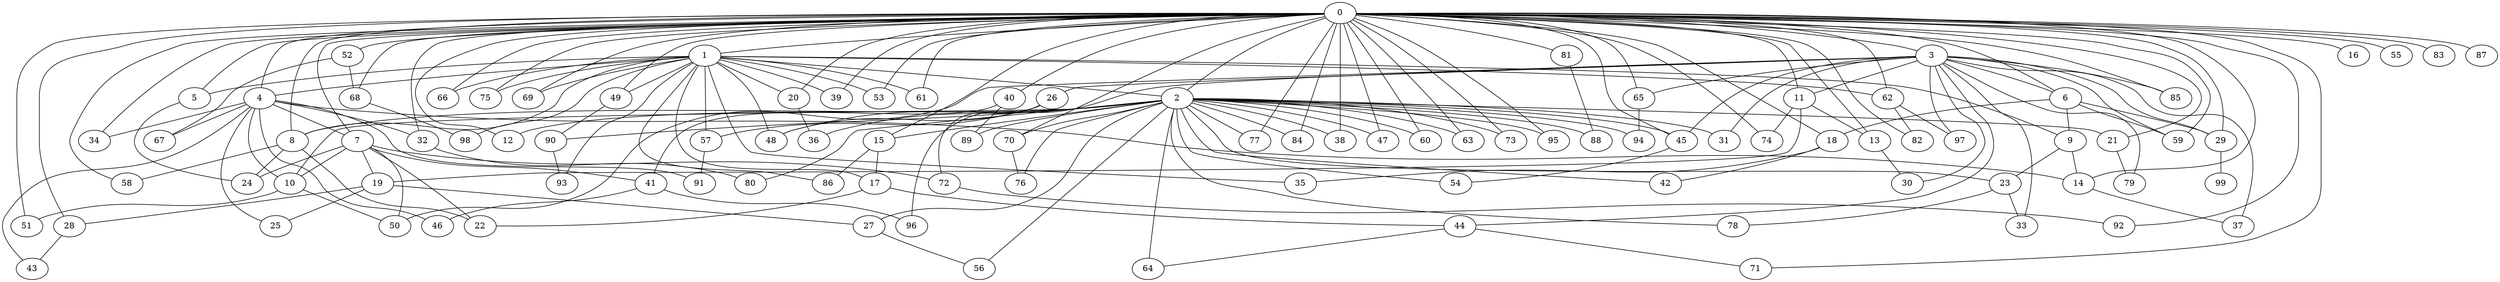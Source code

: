 graph G {
   8 -- 24
   8 -- 58
   8 -- 22
   0 -- 65
   0 -- 1
   0 -- 66
   0 -- 2
   0 -- 75
   0 -- 11
   0 -- 3
   0 -- 68
   0 -- 4
   0 -- 69
   0 -- 5
   0 -- 70
   0 -- 6
   0 -- 71
   0 -- 7
   0 -- 8
   0 -- 12
   0 -- 15
   0 -- 14
   0 -- 16
   0 -- 77
   0 -- 13
   0 -- 82
   0 -- 18
   0 -- 84
   0 -- 20
   0 -- 85
   0 -- 21
   0 -- 29
   0 -- 32
   0 -- 34
   0 -- 92
   0 -- 28
   0 -- 38
   0 -- 39
   0 -- 40
   0 -- 45
   0 -- 47
   0 -- 49
   0 -- 52
   0 -- 53
   0 -- 55
   0 -- 58
   0 -- 59
   0 -- 51
   0 -- 60
   0 -- 61
   0 -- 62
   0 -- 63
   0 -- 73
   0 -- 74
   0 -- 81
   0 -- 83
   0 -- 87
   0 -- 95
   1 -- 8
   1 -- 66
   1 -- 2
   1 -- 20
   1 -- 4
   1 -- 69
   1 -- 5
   1 -- 17
   1 -- 9
   1 -- 35
   1 -- 39
   1 -- 53
   1 -- 57
   1 -- 49
   1 -- 61
   1 -- 62
   1 -- 75
   1 -- 48
   1 -- 86
   1 -- 93
   1 -- 98
   2 -- 8
   2 -- 64
   2 -- 10
   2 -- 76
   2 -- 12
   2 -- 23
   2 -- 15
   2 -- 21
   2 -- 27
   2 -- 95
   2 -- 31
   2 -- 36
   2 -- 42
   2 -- 47
   2 -- 38
   2 -- 48
   2 -- 54
   2 -- 56
   2 -- 63
   2 -- 60
   2 -- 73
   2 -- 70
   2 -- 78
   2 -- 77
   2 -- 80
   2 -- 45
   2 -- 89
   2 -- 84
   2 -- 90
   2 -- 88
   2 -- 94
   3 -- 30
   3 -- 6
   3 -- 11
   3 -- 26
   3 -- 31
   3 -- 37
   3 -- 29
   3 -- 97
   3 -- 33
   3 -- 44
   3 -- 45
   3 -- 50
   3 -- 59
   3 -- 65
   3 -- 79
   3 -- 85
   3 -- 96
   4 -- 32
   4 -- 25
   4 -- 7
   4 -- 34
   4 -- 10
   4 -- 46
   4 -- 14
   4 -- 43
   4 -- 67
   4 -- 91
   5 -- 24
   6 -- 59
   6 -- 9
   6 -- 18
   6 -- 29
   7 -- 72
   7 -- 24
   7 -- 50
   7 -- 10
   7 -- 19
   7 -- 22
   7 -- 41
   9 -- 14
   9 -- 23
   10 -- 50
   10 -- 51
   11 -- 19
   11 -- 13
   11 -- 74
   13 -- 30
   14 -- 37
   15 -- 17
   15 -- 86
   17 -- 22
   17 -- 44
   18 -- 35
   18 -- 42
   19 -- 27
   19 -- 25
   19 -- 28
   20 -- 36
   21 -- 79
   23 -- 33
   23 -- 78
   26 -- 72
   26 -- 48
   26 -- 57
   27 -- 56
   28 -- 43
   29 -- 99
   32 -- 80
   40 -- 89
   40 -- 41
   41 -- 96
   41 -- 46
   44 -- 64
   44 -- 71
   45 -- 54
   49 -- 90
   52 -- 67
   52 -- 68
   57 -- 91
   62 -- 97
   62 -- 82
   65 -- 94
   68 -- 98
   70 -- 76
   72 -- 92
   81 -- 88
   90 -- 93
}
